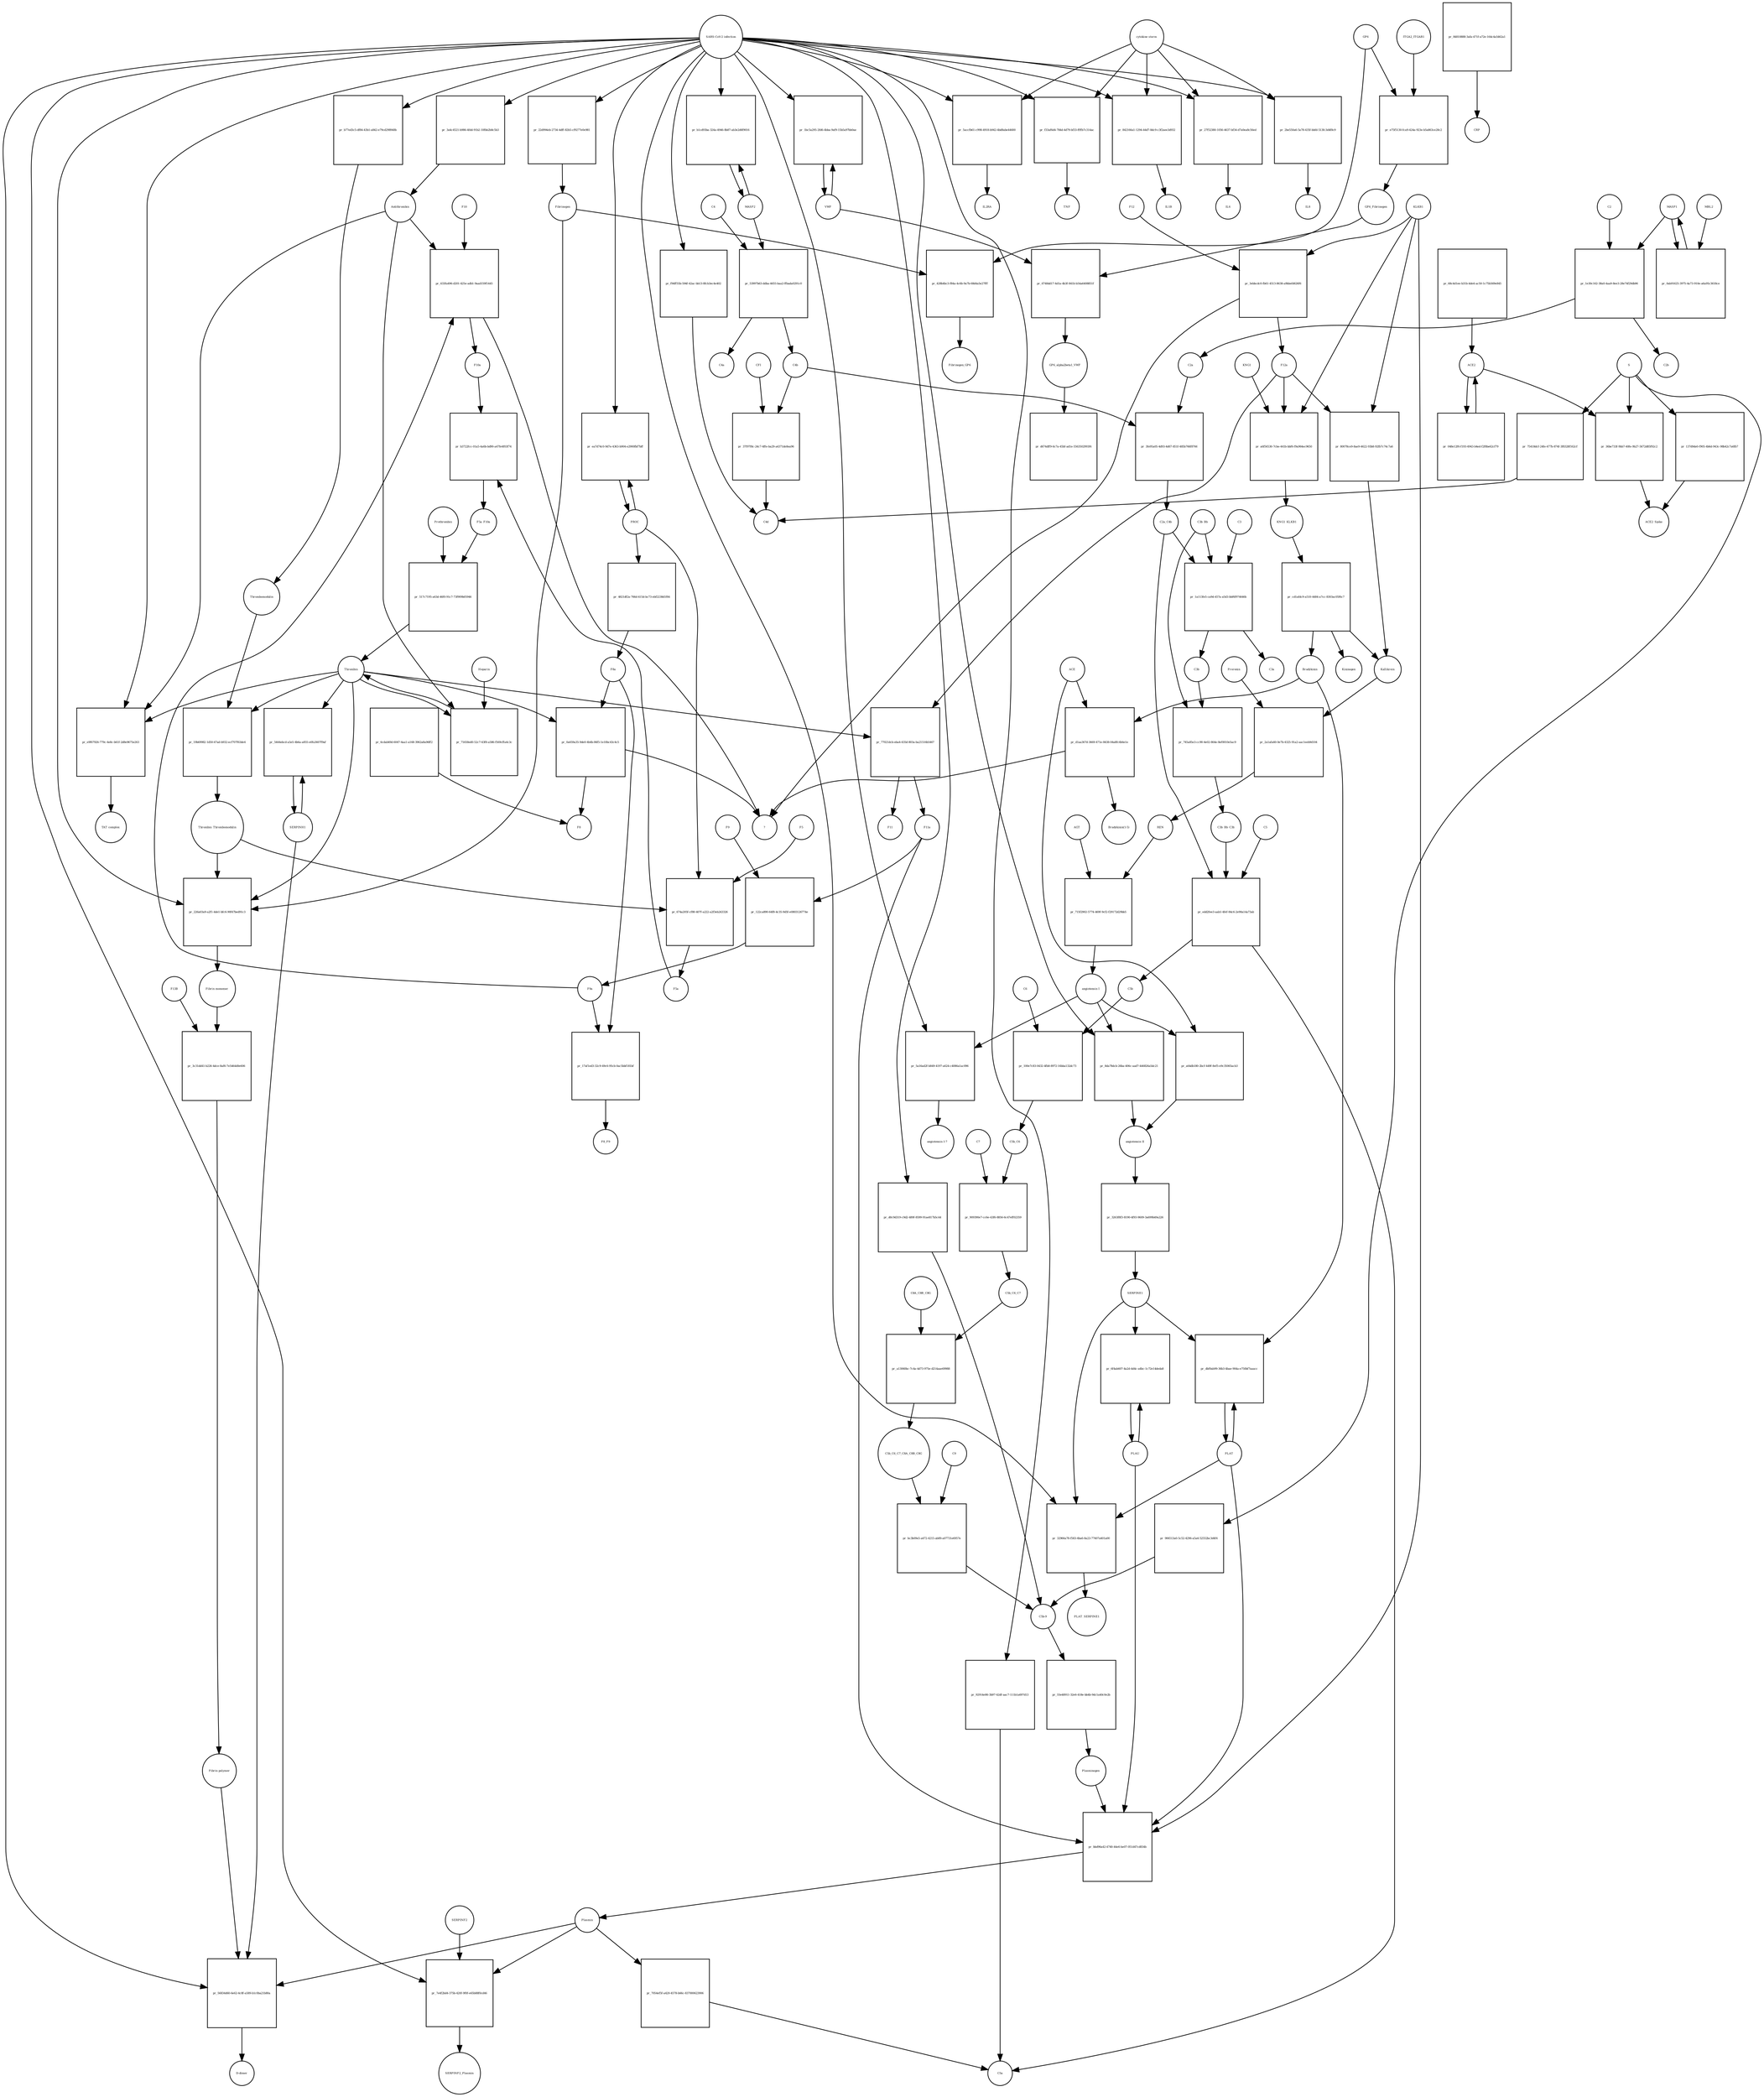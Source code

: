strict digraph  {
C4b [annotation="", bipartite=0, cls=macromolecule, fontsize=4, label=C4b, shape=circle];
"pr_3fe95a05-4d93-4d67-851f-485b766f8766" [annotation="", bipartite=1, cls=process, fontsize=4, label="pr_3fe95a05-4d93-4d67-851f-485b766f8766", shape=square];
C2a [annotation="", bipartite=0, cls=macromolecule, fontsize=4, label=C2a, shape=circle];
C2a_C4b [annotation="", bipartite=0, cls=complex, fontsize=4, label=C2a_C4b, shape=circle];
C3b [annotation="", bipartite=0, cls=macromolecule, fontsize=4, label=C3b, shape=circle];
"pr_745a85e3-cc90-4e02-864e-8ef0010e5ac9" [annotation="", bipartite=1, cls=process, fontsize=4, label="pr_745a85e3-cc90-4e02-864e-8ef0010e5ac9", shape=square];
C3b_Bb [annotation="urn_miriam_pubmed_12440962|urn_miriam_brenda_3.4.21.47", bipartite=0, cls=complex, fontsize=4, label=C3b_Bb, shape=circle];
C3b_Bb_C3b [annotation="urn_miriam_pubmed_12440962|urn_miriam_brenda_34.4.21.47", bipartite=0, cls=complex, fontsize=4, label=C3b_Bb_C3b, shape=circle];
"pr_37f97f8c-24c7-4ffe-ba29-a4371de8ea96" [annotation="", bipartite=1, cls=process, fontsize=4, label="pr_37f97f8c-24c7-4ffe-ba29-a4371de8ea96", shape=square];
C4d [annotation="", bipartite=0, cls=macromolecule, fontsize=4, label=C4d, shape=circle];
CFI [annotation="urn_miriam_hgnc_HGNC%3A2771", bipartite=0, cls=macromolecule, fontsize=4, label=CFI, shape=circle];
"pr_6cdab49d-6047-4aa1-a168-3962a8a96ff2" [annotation="", bipartite=1, cls=process, fontsize=4, label="pr_6cdab49d-6047-4aa1-a168-3962a8a96ff2", shape=square];
F8 [annotation="urn_miriam_hgnc_HGNC%3A3546", bipartite=0, cls=macromolecule, fontsize=4, label=F8, shape=circle];
"pr_3a4c4521-b986-4fdd-91b2-10fbb2b8c5b3" [annotation="", bipartite=1, cls=process, fontsize=4, label="pr_3a4c4521-b986-4fdd-91b2-10fbb2b8c5b3", shape=square];
Antithrombin [annotation="urn_miriam_hgnc_HGNC%3A775", bipartite=0, cls=macromolecule, fontsize=4, label=Antithrombin, shape=circle];
"SARS-CoV-2 infection" [annotation=urn_miriam_taxonomy_2697049, bipartite=0, cls=phenotype, fontsize=4, label="SARS-CoV-2 infection", shape=circle];
S [annotation="urn_miriam_uniprot_P0DTC2|urn_miriam_uniprot_P59594", bipartite=0, cls=macromolecule, fontsize=4, label=S, shape=circle];
"pr_137d9de0-f905-4b6d-943c-98b42c7a6fb7" [annotation="", bipartite=1, cls="omitted process", fontsize=4, label="pr_137d9de0-f905-4b6d-943c-98b42c7a6fb7", shape=square];
ACE2_Spike [annotation="", bipartite=0, cls=complex, fontsize=4, label=ACE2_Spike, shape=circle];
Bradykinin [annotation="urn_miriam_obo.chebi_CHEBI%3A3165", bipartite=0, cls=macromolecule, fontsize=4, label=Bradykinin, shape=circle];
"pr_d1aa367d-3669-471e-8438-04a8fc4b6e1e" [annotation="", bipartite=1, cls=process, fontsize=4, label="pr_d1aa367d-3669-471e-8438-04a8fc4b6e1e", shape=square];
"Bradykinin(1-5)" [annotation="", bipartite=0, cls=macromolecule, fontsize=4, label="Bradykinin(1-5)", shape=circle];
"?" [annotation="", bipartite=0, cls=macromolecule, fontsize=4, label="?", shape=circle];
ACE [annotation="urn_miriam_hgnc_HGNC%3A2707", bipartite=0, cls=macromolecule, fontsize=4, label=ACE, shape=circle];
ACE2 [annotation="urn_miriam_hgnc_HGNC%3A13557", bipartite=0, cls=macromolecule, fontsize=4, label=ACE2, shape=circle];
"pr_048e12f6-f193-4943-b4ed-f2f8be62cf79" [annotation="", bipartite=1, cls=process, fontsize=4, label="pr_048e12f6-f193-4943-b4ed-f2f8be62cf79", shape=square];
"pr_36be733f-9bb7-40fe-9b27-5672d85f92c2" [annotation="", bipartite=1, cls=process, fontsize=4, label="pr_36be733f-9bb7-40fe-9b27-5672d85f92c2", shape=square];
"pr_68c4d1ee-b31b-4de4-ac50-1c75b569e845" [annotation="", bipartite=1, cls=process, fontsize=4, label="pr_68c4d1ee-b31b-4de4-ac50-1c75b569e845", shape=square];
"angiotensin I" [annotation="urn_miriam_obo.chebi_CHEBI%3A2718", bipartite=0, cls="simple chemical", fontsize=4, label="angiotensin I", shape=circle];
"pr_5a16ad2f-b849-4197-a624-c4086a1ac096" [annotation="", bipartite=1, cls=process, fontsize=4, label="pr_5a16ad2f-b849-4197-a624-c4086a1ac096", shape=square];
"angiotensin I-7" [annotation="urn_miriam_obo.chebi_CHEBI%3A55438", bipartite=0, cls="simple chemical", fontsize=4, label="angiotensin I-7", shape=circle];
"pr_75418dcf-24fe-477b-874f-3f8328f162cf" [annotation="", bipartite=1, cls=process, fontsize=4, label="pr_75418dcf-24fe-477b-874f-3f8328f162cf", shape=square];
"pr_906513a0-5c52-4296-a5a4-52552bc3d4f4" [annotation="", bipartite=1, cls=process, fontsize=4, label="pr_906513a0-5c52-4296-a5a4-52552bc3d4f4", shape=square];
"C5b-9" [annotation="", bipartite=0, cls=complex, fontsize=4, label="C5b-9", shape=circle];
"pr_84810888-3afa-471f-a72e-164c4a5462a1" [annotation="", bipartite=1, cls=process, fontsize=4, label="pr_84810888-3afa-471f-a72e-164c4a5462a1", shape=square];
CRP [annotation="urn_miriam_hgnc_HGNC%3A2367", bipartite=0, cls=macromolecule, fontsize=4, label=CRP, shape=circle];
VWF [annotation="", bipartite=0, cls=macromolecule, fontsize=4, label=VWF, shape=circle];
"pr_1bc5a295-2fd6-4bba-9af9-15b5a97bb0ae" [annotation="", bipartite=1, cls=process, fontsize=4, label="pr_1bc5a295-2fd6-4bba-9af9-15b5a97bb0ae", shape=square];
PROC [annotation="urn_miriam_hgnc_HGNC%3A9451", bipartite=0, cls=macromolecule, fontsize=4, label=PROC, shape=circle];
"pr_ea7d74c0-9d7e-4363-b904-e2900fbf7bff" [annotation="", bipartite=1, cls=process, fontsize=4, label="pr_ea7d74c0-9d7e-4363-b904-e2900fbf7bff", shape=square];
"pr_f94ff55b-594f-42ac-bb13-8fcb3ec4e402" [annotation="", bipartite=1, cls=process, fontsize=4, label="pr_f94ff55b-594f-42ac-bb13-8fcb3ec4e402", shape=square];
Plasmin [annotation="urn_miriam_hgnc_HGNC%3A9051", bipartite=0, cls=macromolecule, fontsize=4, label=Plasmin, shape=circle];
"pr_7e4f2bd4-375b-420f-9f0f-e65b88f0cd46" [annotation="", bipartite=1, cls=process, fontsize=4, label="pr_7e4f2bd4-375b-420f-9f0f-e65b88f0cd46", shape=square];
SERPINF2 [annotation="urn_miriam_hgnc_HGNC%3A9075", bipartite=0, cls=macromolecule, fontsize=4, label=SERPINF2, shape=circle];
SERPINF2_Plasmin [annotation="", bipartite=0, cls=complex, fontsize=4, label=SERPINF2_Plasmin, shape=circle];
"pr_b77ed3c5-df84-43b1-a842-e79cd298948b" [annotation="", bipartite=1, cls=process, fontsize=4, label="pr_b77ed3c5-df84-43b1-a842-e79cd298948b", shape=square];
Thrombomodulin [annotation="urn_miriam_hgnc_HGNC%3A11784", bipartite=0, cls=macromolecule, fontsize=4, label=Thrombomodulin, shape=circle];
KLKB1 [annotation=urn_miriam_hgnc_6371, bipartite=0, cls=macromolecule, fontsize=4, label=KLKB1, shape=circle];
"pr_80078ce9-8ae9-4622-93b8-92fb7c74c7a6" [annotation="", bipartite=1, cls=process, fontsize=4, label="pr_80078ce9-8ae9-4622-93b8-92fb7c74c7a6", shape=square];
Kallikrein [annotation=urn_miriam_hgnc_6371, bipartite=0, cls=macromolecule, fontsize=4, label=Kallikrein, shape=circle];
F12a [annotation="urn_miriam_hgnc_HGNC%3A3530", bipartite=0, cls=macromolecule, fontsize=4, label=F12a, shape=circle];
KNG1_KLKB1 [annotation=urn_miriam_pubmed_17598838, bipartite=0, cls=complex, fontsize=4, label=KNG1_KLKB1, shape=circle];
"pr_cd1afdc9-a510-4484-a7cc-8303ac05f6c7" [annotation="", bipartite=1, cls=process, fontsize=4, label="pr_cd1afdc9-a510-4484-a7cc-8303ac05f6c7", shape=square];
Kininogen [annotation="urn_miriam_hgnc_HGNC%3A6383", bipartite=0, cls=macromolecule, fontsize=4, label=Kininogen, shape=circle];
"pr_d0c9d319-c9d2-489f-8599-91ae817b5c44" [annotation="", bipartite=1, cls=process, fontsize=4, label="pr_d0c9d319-c9d2-489f-8599-91ae817b5c44", shape=square];
"pr_92914e86-3b97-42df-aac7-111b1a697d13" [annotation="", bipartite=1, cls=process, fontsize=4, label="pr_92914e86-3b97-42df-aac7-111b1a697d13", shape=square];
C5a [annotation="", bipartite=0, cls=macromolecule, fontsize=4, label=C5a, shape=circle];
PLAT [annotation="urn_miriam_hgnc_HGNC%3A9051", bipartite=0, cls=macromolecule, fontsize=4, label=PLAT, shape=circle];
"pr_dbf0ab99-36b3-4bae-904a-e750bf7aaacc" [annotation="", bipartite=1, cls=process, fontsize=4, label="pr_dbf0ab99-36b3-4bae-904a-e750bf7aaacc", shape=square];
SERPINE1 [annotation="urn_miriam_hgnc_HGNC%3A8593", bipartite=0, cls=macromolecule, fontsize=4, label=SERPINE1, shape=circle];
AGT [annotation="urn_miriam_hgnc_HGNC%3A333", bipartite=0, cls=macromolecule, fontsize=4, label=AGT, shape=circle];
"pr_715f2902-5774-469f-9cf2-f29172d29bb5" [annotation="", bipartite=1, cls=process, fontsize=4, label="pr_715f2902-5774-469f-9cf2-f29172d29bb5", shape=square];
REN [annotation="urn_miriam_hgnc_HGNC%3A9958", bipartite=0, cls=macromolecule, fontsize=4, label=REN, shape=circle];
C2 [annotation="urn_miriam_hgnc_HGNC%3A1248", bipartite=0, cls=macromolecule, fontsize=4, label=C2, shape=circle];
"pr_1e30c162-38a0-4aa9-8ee3-28e74f29db96" [annotation="", bipartite=1, cls=process, fontsize=4, label="pr_1e30c162-38a0-4aa9-8ee3-28e74f29db96", shape=square];
C2b [annotation="", bipartite=0, cls=macromolecule, fontsize=4, label=C2b, shape=circle];
MASP1 [annotation="", bipartite=0, cls=macromolecule, fontsize=4, label=MASP1, shape=circle];
MASP2 [annotation="", bipartite=0, cls=macromolecule, fontsize=4, label=MASP2, shape=circle];
"pr_b1cd93ba-324a-4946-8b87-ab3e2d6f9016" [annotation="", bipartite=1, cls=process, fontsize=4, label="pr_b1cd93ba-324a-4946-8b87-ab3e2d6f9016", shape=square];
"pr_0ab91625-3975-4a73-910e-a6a95c3618ce" [annotation="", bipartite=1, cls=process, fontsize=4, label="pr_0ab91625-3975-4a73-910e-a6a95c3618ce", shape=square];
MBL2 [annotation=urn_miriam_hgnc_6902, bipartite=0, cls=macromolecule, fontsize=4, label=MBL2, shape=circle];
F10 [annotation="urn_miriam_hgnc_HGNC%3A3528", bipartite=0, cls=macromolecule, fontsize=4, label=F10, shape=circle];
"pr_633fa496-d201-425e-adb1-9aad159f1445" [annotation="", bipartite=1, cls=process, fontsize=4, label="pr_633fa496-d201-425e-adb1-9aad159f1445", shape=square];
F10a [annotation="urn_miriam_hgnc_HGNC%3A3528", bipartite=0, cls=macromolecule, fontsize=4, label=F10a, shape=circle];
F9a [annotation="", bipartite=0, cls=macromolecule, fontsize=4, label=F9a, shape=circle];
C3 [annotation="urn_miriam_hgnc_HGNC%3A1318", bipartite=0, cls=macromolecule, fontsize=4, label=C3, shape=circle];
"pr_1a113fe5-ca9d-457a-a5d3-bbf6f974646b" [annotation="", bipartite=1, cls=process, fontsize=4, label="pr_1a113fe5-ca9d-457a-a5d3-bbf6f974646b", shape=square];
C3a [annotation="", bipartite=0, cls=macromolecule, fontsize=4, label=C3a, shape=circle];
Prorenin [annotation="", bipartite=0, cls=macromolecule, fontsize=4, label=Prorenin, shape=circle];
"pr_2a1afa60-0e7b-4325-91a2-aac1eeb9d104" [annotation="", bipartite=1, cls=process, fontsize=4, label="pr_2a1afa60-0e7b-4325-91a2-aac1eeb9d104", shape=square];
F8a [annotation="urn_miriam_hgnc_HGNC%3A3546", bipartite=0, cls=macromolecule, fontsize=4, label=F8a, shape=circle];
"pr_0a659a35-9de0-4b4b-86f5-1e10bc43c4c5" [annotation="", bipartite=1, cls=process, fontsize=4, label="pr_0a659a35-9de0-4b4b-86f5-1e10bc43c4c5", shape=square];
Thrombin [annotation="urn_miriam_hgnc_HGNC%3A3535", bipartite=0, cls=macromolecule, fontsize=4, label=Thrombin, shape=circle];
"pr_71658ed0-52c7-43f8-a586-f569cffa4c3c" [annotation="", bipartite=1, cls=process, fontsize=4, label="pr_71658ed0-52c7-43f8-a586-f569cffa4c3c", shape=square];
Heparin [annotation="urn_miriam_pubmed_708377|urn_miriam_obo.chebi_CHEBI%3A28304", bipartite=0, cls="simple chemical", fontsize=4, label=Heparin, shape=circle];
"pr_a64db180-2bcf-449f-8ef5-e9c35065acb3" [annotation="", bipartite=1, cls=process, fontsize=4, label="pr_a64db180-2bcf-449f-8ef5-e9c35065acb3", shape=square];
"angiotensin II" [annotation="urn_miriam_obo.chebi_CHEBI%3A2718", bipartite=0, cls="simple chemical", fontsize=4, label="angiotensin II", shape=circle];
PLAU [annotation="", bipartite=0, cls=macromolecule, fontsize=4, label=PLAU, shape=circle];
"pr_6f4ab607-4a2d-4d4c-a4bc-1c72e14deda8" [annotation="", bipartite=1, cls=process, fontsize=4, label="pr_6f4ab607-4a2d-4d4c-a4bc-1c72e14deda8", shape=square];
F12 [annotation="urn_miriam_hgnc_HGNC%3A3530", bipartite=0, cls=macromolecule, fontsize=4, label=F12, shape=circle];
"pr_3ebbcdc0-fb61-4513-8638-a9bbefd626f6" [annotation="", bipartite=1, cls=process, fontsize=4, label="pr_3ebbcdc0-fb61-4513-8638-a9bbefd626f6", shape=square];
"pr_77021dcb-eba4-435d-803a-ba21516b5467" [annotation="", bipartite=1, cls=process, fontsize=4, label="pr_77021dcb-eba4-435d-803a-ba21516b5467", shape=square];
F11 [annotation="urn_miriam_hgnc_HGNC%3A3529", bipartite=0, cls=macromolecule, fontsize=4, label=F11, shape=circle];
F11a [annotation="urn_miriam_hgnc_HGNC%3A3529", bipartite=0, cls=macromolecule, fontsize=4, label=F11a, shape=circle];
C4 [annotation="", bipartite=0, cls=macromolecule, fontsize=4, label=C4, shape=circle];
"pr_53997b63-ddba-4655-baa2-ffbada0291c0" [annotation="", bipartite=1, cls=process, fontsize=4, label="pr_53997b63-ddba-4655-baa2-ffbada0291c0", shape=square];
C4a [annotation="", bipartite=0, cls=macromolecule, fontsize=4, label=C4a, shape=circle];
"pr_32966a78-f583-4ba6-8a23-77407a401a00" [annotation="", bipartite=1, cls=process, fontsize=4, label="pr_32966a78-f583-4ba6-8a23-77407a401a00", shape=square];
PLAT_SERPINE1 [annotation=urn_miriam_pubmed_22449964, bipartite=0, cls=complex, fontsize=4, label=PLAT_SERPINE1, shape=circle];
"pr_17af1ed3-32c9-49c6-95cb-0ac5bbf181bf" [annotation="", bipartite=1, cls=process, fontsize=4, label="pr_17af1ed3-32c9-49c6-95cb-0ac5bbf181bf", shape=square];
F8_F9 [annotation=urn_miriam_pubmed_22471307, bipartite=0, cls=complex, fontsize=4, label=F8_F9, shape=circle];
"pr_b3722fcc-01a5-4a6b-bd90-a47fe4f03f74" [annotation="", bipartite=1, cls=process, fontsize=4, label="pr_b3722fcc-01a5-4a6b-bd90-a47fe4f03f74", shape=square];
F5a [annotation="urn_miriam_hgnc_HGNC%3A3542", bipartite=0, cls=macromolecule, fontsize=4, label=F5a, shape=circle];
F5a_F10a [annotation=urn_miriam_pubmed_2303476, bipartite=0, cls=complex, fontsize=4, label=F5a_F10a, shape=circle];
F5 [annotation="urn_miriam_hgnc_HGNC%3A3541", bipartite=0, cls=macromolecule, fontsize=4, label=F5, shape=circle];
"pr_674a205f-cf80-407f-a222-a2f3eb243326" [annotation="", bipartite=1, cls=process, fontsize=4, label="pr_674a205f-cf80-407f-a222-a2f3eb243326", shape=square];
Thrombin_Thrombomodulin [annotation="urn_miriam_pubmed_6282863|urn_miriam_taxonomy_9986", bipartite=0, cls=complex, fontsize=4, label=Thrombin_Thrombomodulin, shape=circle];
SERPINH1 [annotation="urn_miriam_hgnc_HGNC%3A1546", bipartite=0, cls=macromolecule, fontsize=4, label=SERPINH1, shape=circle];
"pr_5444ebcd-a5e5-4b6a-a855-e0fa3607f9af" [annotation="", bipartite=1, cls=process, fontsize=4, label="pr_5444ebcd-a5e5-4b6a-a855-e0fa3607f9af", shape=square];
Fibrinogen [annotation=urn_miriam_pubmed_19296670, bipartite=0, cls=complex, fontsize=4, label=Fibrinogen, shape=circle];
"pr_226a03a9-a2f1-4de1-bfc6-90f47bed91c3" [annotation="", bipartite=1, cls=process, fontsize=4, label="pr_226a03a9-a2f1-4de1-bfc6-90f47bed91c3", shape=square];
"Fibrin monomer" [annotation="", bipartite=0, cls=macromolecule, fontsize=4, label="Fibrin monomer", shape=circle];
C5 [annotation="urn_miriam_hgnc_HGNC%3A1331", bipartite=0, cls=macromolecule, fontsize=4, label=C5, shape=circle];
"pr_edd2fee3-aab1-4fef-84c6-2e90a14a73ab" [annotation="", bipartite=1, cls=process, fontsize=4, label="pr_edd2fee3-aab1-4fef-84c6-2e90a14a73ab", shape=square];
C5b [annotation="", bipartite=0, cls=macromolecule, fontsize=4, label=C5b, shape=circle];
"pr_100e7c83-0432-4fb8-8972-16bba132dc73" [annotation="", bipartite=1, cls=process, fontsize=4, label="pr_100e7c83-0432-4fb8-8972-16bba132dc73", shape=square];
C6 [annotation="urn_miriam_hgnc_HGNC%3A1339", bipartite=0, cls=macromolecule, fontsize=4, label=C6, shape=circle];
C5b_C6 [annotation="", bipartite=0, cls=complex, fontsize=4, label=C5b_C6, shape=circle];
"pr_909390e7-cc6e-43f6-8856-6c47eff02359" [annotation="", bipartite=1, cls=process, fontsize=4, label="pr_909390e7-cc6e-43f6-8856-6c47eff02359", shape=square];
C7 [annotation="urn_miriam_hgnc_HGNC%3A1346", bipartite=0, cls=macromolecule, fontsize=4, label=C7, shape=circle];
C5b_C6_C7 [annotation=urn_miriam_pubmed_28630159, bipartite=0, cls=complex, fontsize=4, label=C5b_C6_C7, shape=circle];
"pr_a13060bc-7c4a-4d73-975e-d214aae69988" [annotation="", bipartite=1, cls=process, fontsize=4, label="pr_a13060bc-7c4a-4d73-975e-d214aae69988", shape=square];
C8A_C8B_C8G [annotation="", bipartite=0, cls=complex, fontsize=4, label=C8A_C8B_C8G, shape=circle];
C5b_C6_C7_C8A_C8B_C8G [annotation=urn_miriam_pubmed_28630159, bipartite=0, cls=complex, fontsize=4, label=C5b_C6_C7_C8A_C8B_C8G, shape=circle];
"pr_bc3b09e5-a472-4215-ab89-a07731e6957e" [annotation="", bipartite=1, cls=process, fontsize=4, label="pr_bc3b09e5-a472-4215-ab89-a07731e6957e", shape=square];
C9 [annotation="urn_miriam_hgnc_HGNC%3A1358", bipartite=0, cls=macromolecule, fontsize=4, label=C9, shape=circle];
"pr_8da78dcb-26ba-406c-aad7-446826a5dc21" [annotation="", bipartite=1, cls=process, fontsize=4, label="pr_8da78dcb-26ba-406c-aad7-446826a5dc21", shape=square];
"pr_842166a1-1294-44d7-8dc9-c3f2aee3d932" [annotation="", bipartite=1, cls=process, fontsize=4, label="pr_842166a1-1294-44d7-8dc9-c3f2aee3d932", shape=square];
IL1B [annotation=urn_miriam_hgnc_5992, bipartite=0, cls=macromolecule, fontsize=4, label=IL1B, shape=circle];
"cytokine storm" [annotation=urn_miriam_pubmed_2504360, bipartite=0, cls=phenotype, fontsize=4, label="cytokine storm", shape=circle];
"pr_22d994eb-2734-4dff-82b5-cf9277e0e981" [annotation="", bipartite=1, cls=process, fontsize=4, label="pr_22d994eb-2734-4dff-82b5-cf9277e0e981", shape=square];
"pr_27f52380-1056-4637-bf34-d7a0ea8c56ed" [annotation="", bipartite=1, cls=process, fontsize=4, label="pr_27f52380-1056-4637-bf34-d7a0ea8c56ed", shape=square];
IL6 [annotation=urn_miriam_hgnc_6018, bipartite=0, cls=macromolecule, fontsize=4, label=IL6, shape=circle];
"pr_2be550a6-5a78-435f-bbfd-513fc3d4f8c9" [annotation="", bipartite=1, cls=process, fontsize=4, label="pr_2be550a6-5a78-435f-bbfd-513fc3d4f8c9", shape=square];
IL8 [annotation="urn_miriam_hgnc_HGNC%3A6025", bipartite=0, cls=macromolecule, fontsize=4, label=IL8, shape=circle];
"pr_5accfb61-c998-4918-b942-4bd8abe44600" [annotation="", bipartite=1, cls=process, fontsize=4, label="pr_5accfb61-c998-4918-b942-4bd8abe44600", shape=square];
IL2RA [annotation="urn_miriam_hgnc_HGNC%3A6008", bipartite=0, cls=macromolecule, fontsize=4, label=IL2RA, shape=circle];
Plasminogen [annotation="urn_miriam_hgnc_HGNC%3A9071", bipartite=0, cls=macromolecule, fontsize=4, label=Plasminogen, shape=circle];
"pr_bbd96a42-4740-44e6-be07-051d47cd834b" [annotation="", bipartite=1, cls=process, fontsize=4, label="pr_bbd96a42-4740-44e6-be07-051d47cd834b", shape=square];
"pr_e9f67926-779c-4e8c-b61f-2d8e9675e263" [annotation="", bipartite=1, cls=process, fontsize=4, label="pr_e9f67926-779c-4e8c-b61f-2d8e9675e263", shape=square];
"TAT complex" [annotation=urn_miriam_pubmed_22930518, bipartite=0, cls=complex, fontsize=4, label="TAT complex", shape=circle];
Prothrombin [annotation="urn_miriam_hgnc_HGNC%3A3535", bipartite=0, cls=macromolecule, fontsize=4, label=Prothrombin, shape=circle];
"pr_517c7195-a63d-46f0-91c7-73f909b05946" [annotation="", bipartite=1, cls=process, fontsize=4, label="pr_517c7195-a63d-46f0-91c7-73f909b05946", shape=square];
"pr_4821df2a-766d-415d-bc73-ebf2238d1f84" [annotation="", bipartite=1, cls=process, fontsize=4, label="pr_4821df2a-766d-415d-bc73-ebf2238d1f84", shape=square];
"pr_3263f8f3-8190-4f93-9609-3a699b49a226" [annotation="", bipartite=1, cls=process, fontsize=4, label="pr_3263f8f3-8190-4f93-9609-3a699b49a226", shape=square];
"pr_19b69982-1d50-47ad-b932-ecf707f63de4" [annotation="", bipartite=1, cls=process, fontsize=4, label="pr_19b69982-1d50-47ad-b932-ecf707f63de4", shape=square];
F9 [annotation="urn_miriam_hgnc_HGNC%3A35531", bipartite=0, cls=macromolecule, fontsize=4, label=F9, shape=circle];
"pr_122ca890-64f8-4c35-9d5f-e0803126774e" [annotation="", bipartite=1, cls=process, fontsize=4, label="pr_122ca890-64f8-4c35-9d5f-e0803126774e", shape=square];
"pr_a6f56530-7cbe-441b-bbf6-f9a964ec9650" [annotation="", bipartite=1, cls=process, fontsize=4, label="pr_a6f56530-7cbe-441b-bbf6-f9a964ec9650", shape=square];
KNG1 [annotation=urn_miriam_hgnc_6383, bipartite=0, cls=macromolecule, fontsize=4, label=KNG1, shape=circle];
"pr_55e48911-32e6-418e-bb4b-9dc1a40c0e2b" [annotation="", bipartite=1, cls=process, fontsize=4, label="pr_55e48911-32e6-418e-bb4b-9dc1a40c0e2b", shape=square];
"pr_7054ef5f-a420-4578-b66c-837000623906" [annotation="", bipartite=1, cls=process, fontsize=4, label="pr_7054ef5f-a420-4578-b66c-837000623906", shape=square];
"pr_f33af6d4-784d-4d79-bf33-ffffb7c314ac" [annotation="", bipartite=1, cls=process, fontsize=4, label="pr_f33af6d4-784d-4d79-bf33-ffffb7c314ac", shape=square];
TNF [annotation=urn_miriam_hgnc_11892, bipartite=0, cls=macromolecule, fontsize=4, label=TNF, shape=circle];
"pr_3c31dd41-b226-4dce-8af6-7e5464d0e606" [annotation="", bipartite=1, cls=process, fontsize=4, label="pr_3c31dd41-b226-4dce-8af6-7e5464d0e606", shape=square];
"Fibrin polymer" [annotation="", bipartite=0, cls=macromolecule, fontsize=4, label="Fibrin polymer", shape=circle];
F13B [annotation="", bipartite=0, cls=macromolecule, fontsize=4, label=F13B, shape=circle];
"pr_56834d60-6e62-4c8f-a589-b1c0ba21b80a" [annotation="", bipartite=1, cls=process, fontsize=4, label="pr_56834d60-6e62-4c8f-a589-b1c0ba21b80a", shape=square];
"D-dimer" [annotation=urn_miriam_pubmed_19008457, bipartite=0, cls=macromolecule, fontsize=4, label="D-dimer", shape=circle];
GP6_alpha2beta1_VWF [annotation="", bipartite=0, cls=complex, fontsize=4, label=GP6_alpha2beta1_VWF, shape=circle];
"pr_d674dff9-6c7a-45bf-ad1e-5563502993f4" [annotation="", bipartite=1, cls="omitted process", fontsize=4, label="pr_d674dff9-6c7a-45bf-ad1e-5563502993f4", shape=square];
GP6 [annotation=urn_miriam_hgnc_14388, bipartite=0, cls=macromolecule, fontsize=4, label=GP6, shape=circle];
"pr_e75f5130-fca9-424a-923e-b5a863ce28c2" [annotation="", bipartite=1, cls=process, fontsize=4, label="pr_e75f5130-fca9-424a-923e-b5a863ce28c2", shape=square];
ITGA2_ITGAB1 [annotation="urn_miriam_intact_EBI-16428357", bipartite=0, cls=complex, fontsize=4, label=ITGA2_ITGAB1, shape=circle];
GP6_Fibrinogen [annotation="", bipartite=0, cls=complex, fontsize=4, label=GP6_Fibrinogen, shape=circle];
"pr_6748dd17-4d1a-4b3f-841b-b54a6408851f" [annotation="", bipartite=1, cls=process, fontsize=4, label="pr_6748dd17-4d1a-4b3f-841b-b54a6408851f", shape=square];
"pr_428b4bc3-f84a-4c6b-9a7b-68d4a5e27fff" [annotation="", bipartite=1, cls=process, fontsize=4, label="pr_428b4bc3-f84a-4c6b-9a7b-68d4a5e27fff", shape=square];
Fibrinogen_GP6 [annotation=urn_miriam_pubmed_19296670, bipartite=0, cls=complex, fontsize=4, label=Fibrinogen_GP6, shape=circle];
C4b -> "pr_3fe95a05-4d93-4d67-851f-485b766f8766"  [annotation="", interaction_type=consumption];
C4b -> "pr_37f97f8c-24c7-4ffe-ba29-a4371de8ea96"  [annotation="", interaction_type=consumption];
"pr_3fe95a05-4d93-4d67-851f-485b766f8766" -> C2a_C4b  [annotation="", interaction_type=production];
C2a -> "pr_3fe95a05-4d93-4d67-851f-485b766f8766"  [annotation="", interaction_type=consumption];
C2a_C4b -> "pr_1a113fe5-ca9d-457a-a5d3-bbf6f974646b"  [annotation=urn_miriam_pubmed_12440962, interaction_type=catalysis];
C2a_C4b -> "pr_edd2fee3-aab1-4fef-84c6-2e90a14a73ab"  [annotation=urn_miriam_pubmed_28630159, interaction_type=catalysis];
C3b -> "pr_745a85e3-cc90-4e02-864e-8ef0010e5ac9"  [annotation="", interaction_type=consumption];
"pr_745a85e3-cc90-4e02-864e-8ef0010e5ac9" -> C3b_Bb_C3b  [annotation="", interaction_type=production];
C3b_Bb -> "pr_745a85e3-cc90-4e02-864e-8ef0010e5ac9"  [annotation="", interaction_type=consumption];
C3b_Bb -> "pr_1a113fe5-ca9d-457a-a5d3-bbf6f974646b"  [annotation=urn_miriam_pubmed_12440962, interaction_type=catalysis];
C3b_Bb_C3b -> "pr_edd2fee3-aab1-4fef-84c6-2e90a14a73ab"  [annotation=urn_miriam_pubmed_28630159, interaction_type=catalysis];
"pr_37f97f8c-24c7-4ffe-ba29-a4371de8ea96" -> C4d  [annotation="", interaction_type=production];
CFI -> "pr_37f97f8c-24c7-4ffe-ba29-a4371de8ea96"  [annotation=urn_miriam_pubmed_19362461, interaction_type=catalysis];
"pr_6cdab49d-6047-4aa1-a168-3962a8a96ff2" -> F8  [annotation="", interaction_type=production];
"pr_3a4c4521-b986-4fdd-91b2-10fbb2b8c5b3" -> Antithrombin  [annotation="", interaction_type=production];
Antithrombin -> "pr_633fa496-d201-425e-adb1-9aad159f1445"  [annotation="urn_miriam_pubmed_11551226|urn_miriam_pubmed_15853774", interaction_type=inhibition];
Antithrombin -> "pr_71658ed0-52c7-43f8-a586-f569cffa4c3c"  [annotation=urn_miriam_pubmed_15853774, interaction_type=inhibition];
Antithrombin -> "pr_e9f67926-779c-4e8c-b61f-2d8e9675e263"  [annotation="", interaction_type=consumption];
"SARS-CoV-2 infection" -> "pr_3a4c4521-b986-4fdd-91b2-10fbb2b8c5b3"  [annotation=urn_miriam_pubmed_32302438, interaction_type="necessary stimulation"];
"SARS-CoV-2 infection" -> "pr_5a16ad2f-b849-4197-a624-c4086a1ac096"  [annotation=urn_miriam_pubmed_23392115, interaction_type=inhibition];
"SARS-CoV-2 infection" -> "pr_1bc5a295-2fd6-4bba-9af9-15b5a97bb0ae"  [annotation=urn_miriam_pubmed_32367170, interaction_type="necessary stimulation"];
"SARS-CoV-2 infection" -> "pr_ea7d74c0-9d7e-4363-b904-e2900fbf7bff"  [annotation=urn_miriam_pubmed_32302438, interaction_type="necessary stimulation"];
"SARS-CoV-2 infection" -> "pr_f94ff55b-594f-42ac-bb13-8fcb3ec4e402"  [annotation=urn_miriam_pubmed_32299776, interaction_type=stimulation];
"SARS-CoV-2 infection" -> "pr_7e4f2bd4-375b-420f-9f0f-e65b88f0cd46"  [annotation="urn_miriam_pubmed_2437112|urn_miriam_doi_10.1101%2F2020.04.25.20077842", interaction_type=stimulation];
"SARS-CoV-2 infection" -> "pr_b77ed3c5-df84-43b1-a842-e79cd298948b"  [annotation="urn_miriam_doi_10.1101%2F2020.04.25.20077842", interaction_type="necessary stimulation"];
"SARS-CoV-2 infection" -> "pr_d0c9d319-c9d2-489f-8599-91ae817b5c44"  [annotation=urn_miriam_pmc_PMC7260598, interaction_type="necessary stimulation"];
"SARS-CoV-2 infection" -> "pr_92914e86-3b97-42df-aac7-111b1a697d13"  [annotation=urn_miriam_pmc_PMC7260598, interaction_type="necessary stimulation"];
"SARS-CoV-2 infection" -> "pr_b1cd93ba-324a-4946-8b87-ab3e2d6f9016"  [annotation="urn_miriam_pubmed_11290788|urn_miriam_pubmed_32299776", interaction_type=stimulation];
"SARS-CoV-2 infection" -> "pr_32966a78-f583-4ba6-8a23-77407a401a00"  [annotation="urn_miriam_pubmed_22449964|urn_miriam_doi_10.1101%2F2020.04.25.20077842", interaction_type="necessary stimulation"];
"SARS-CoV-2 infection" -> "pr_226a03a9-a2f1-4de1-bfc6-90f47bed91c3"  [annotation="urn_miriam_pubmed_6282863|urn_miriam_pubmed_28228446|urn_miriam_pubmed_2117226", interaction_type="necessary stimulation"];
"SARS-CoV-2 infection" -> "pr_8da78dcb-26ba-406c-aad7-446826a5dc21"  [annotation=urn_miriam_pubmed_32048163, interaction_type=catalysis];
"SARS-CoV-2 infection" -> "pr_842166a1-1294-44d7-8dc9-c3f2aee3d932"  [annotation=urn_miriam_pubmed_32171193, interaction_type=stimulation];
"SARS-CoV-2 infection" -> "pr_22d994eb-2734-4dff-82b5-cf9277e0e981"  [annotation="", interaction_type=consumption];
"SARS-CoV-2 infection" -> "pr_27f52380-1056-4637-bf34-d7a0ea8c56ed"  [annotation=urn_miriam_pubmed_32286245, interaction_type=stimulation];
"SARS-CoV-2 infection" -> "pr_2be550a6-5a78-435f-bbfd-513fc3d4f8c9"  [annotation=urn_miriam_pubmed_32286245, interaction_type=stimulation];
"SARS-CoV-2 infection" -> "pr_5accfb61-c998-4918-b942-4bd8abe44600"  [annotation=urn_miriam_pubmed_32286245, interaction_type=stimulation];
"SARS-CoV-2 infection" -> "pr_e9f67926-779c-4e8c-b61f-2d8e9675e263"  [annotation="urn_miriam_pubmed_22930518|urn_miriam_doi_10.1101%2F2020.04.25.20077842", interaction_type="necessary stimulation"];
"SARS-CoV-2 infection" -> "pr_f33af6d4-784d-4d79-bf33-ffffb7c314ac"  [annotation=urn_miriam_pubmed_32504360, interaction_type=stimulation];
"SARS-CoV-2 infection" -> "pr_56834d60-6e62-4c8f-a589-b1c0ba21b80a"  [annotation="urn_miriam_pubmed_29096812|urn_miriam_pubmed_10574983|urn_miriam_pubmed_32172226", interaction_type="necessary stimulation"];
S -> "pr_137d9de0-f905-4b6d-943c-98b42c7a6fb7"  [annotation="", interaction_type=consumption];
S -> "pr_36be733f-9bb7-40fe-9b27-5672d85f92c2"  [annotation="", interaction_type=consumption];
S -> "pr_75418dcf-24fe-477b-874f-3f8328f162cf"  [annotation="", interaction_type=consumption];
S -> "pr_906513a0-5c52-4296-a5a4-52552bc3d4f4"  [annotation="", interaction_type=consumption];
"pr_137d9de0-f905-4b6d-943c-98b42c7a6fb7" -> ACE2_Spike  [annotation="", interaction_type=production];
Bradykinin -> "pr_d1aa367d-3669-471e-8438-04a8fc4b6e1e"  [annotation="", interaction_type=consumption];
Bradykinin -> "pr_dbf0ab99-36b3-4bae-904a-e750bf7aaacc"  [annotation="urn_miriam_pubmed_10373228|urn_miriam_pubmed_2769655", interaction_type=catalysis];
"pr_d1aa367d-3669-471e-8438-04a8fc4b6e1e" -> "Bradykinin(1-5)"  [annotation="", interaction_type=production];
"pr_d1aa367d-3669-471e-8438-04a8fc4b6e1e" -> "?"  [annotation="", interaction_type=production];
ACE -> "pr_d1aa367d-3669-471e-8438-04a8fc4b6e1e"  [annotation=urn_miriam_pubmed_10969042, interaction_type=catalysis];
ACE -> "pr_a64db180-2bcf-449f-8ef5-e9c35065acb3"  [annotation="urn_miriam_taxonomy_9606|urn_miriam_pubmed_190881|urn_miriam_pubmed_10969042", interaction_type=catalysis];
ACE2 -> "pr_048e12f6-f193-4943-b4ed-f2f8be62cf79"  [annotation="", interaction_type=consumption];
ACE2 -> "pr_36be733f-9bb7-40fe-9b27-5672d85f92c2"  [annotation="", interaction_type=consumption];
"pr_048e12f6-f193-4943-b4ed-f2f8be62cf79" -> ACE2  [annotation="", interaction_type=production];
"pr_36be733f-9bb7-40fe-9b27-5672d85f92c2" -> ACE2_Spike  [annotation="", interaction_type=production];
"pr_68c4d1ee-b31b-4de4-ac50-1c75b569e845" -> ACE2  [annotation="", interaction_type=production];
"angiotensin I" -> "pr_5a16ad2f-b849-4197-a624-c4086a1ac096"  [annotation="", interaction_type=consumption];
"angiotensin I" -> "pr_a64db180-2bcf-449f-8ef5-e9c35065acb3"  [annotation="", interaction_type=consumption];
"angiotensin I" -> "pr_8da78dcb-26ba-406c-aad7-446826a5dc21"  [annotation="", interaction_type=consumption];
"pr_5a16ad2f-b849-4197-a624-c4086a1ac096" -> "angiotensin I-7"  [annotation="", interaction_type=production];
"pr_75418dcf-24fe-477b-874f-3f8328f162cf" -> C4d  [annotation="", interaction_type=production];
"pr_906513a0-5c52-4296-a5a4-52552bc3d4f4" -> "C5b-9"  [annotation="", interaction_type=production];
"C5b-9" -> "pr_55e48911-32e6-418e-bb4b-9dc1a40c0e2b"  [annotation="", interaction_type=consumption];
"pr_84810888-3afa-471f-a72e-164c4a5462a1" -> CRP  [annotation="", interaction_type=production];
VWF -> "pr_1bc5a295-2fd6-4bba-9af9-15b5a97bb0ae"  [annotation="", interaction_type=consumption];
VWF -> "pr_6748dd17-4d1a-4b3f-841b-b54a6408851f"  [annotation="", interaction_type=consumption];
"pr_1bc5a295-2fd6-4bba-9af9-15b5a97bb0ae" -> VWF  [annotation="", interaction_type=production];
PROC -> "pr_ea7d74c0-9d7e-4363-b904-e2900fbf7bff"  [annotation="", interaction_type=consumption];
PROC -> "pr_674a205f-cf80-407f-a222-a2f3eb243326"  [annotation="urn_miriam_pubmed_6282863|urn_miriam_pubmed_6572921|urn_miriam_pubmed_2322551", interaction_type=inhibition];
PROC -> "pr_4821df2a-766d-415d-bc73-ebf2238d1f84"  [annotation="", interaction_type=consumption];
"pr_ea7d74c0-9d7e-4363-b904-e2900fbf7bff" -> PROC  [annotation="", interaction_type=production];
"pr_f94ff55b-594f-42ac-bb13-8fcb3ec4e402" -> C4d  [annotation="", interaction_type=production];
Plasmin -> "pr_7e4f2bd4-375b-420f-9f0f-e65b88f0cd46"  [annotation="", interaction_type=consumption];
Plasmin -> "pr_7054ef5f-a420-4578-b66c-837000623906"  [annotation="urn_miriam_pubmed_27077125|urn_miriam_taxonomy_10090", interaction_type="necessary stimulation"];
Plasmin -> "pr_56834d60-6e62-4c8f-a589-b1c0ba21b80a"  [annotation="urn_miriam_pubmed_29096812|urn_miriam_pubmed_10574983|urn_miriam_pubmed_32172226", interaction_type=catalysis];
"pr_7e4f2bd4-375b-420f-9f0f-e65b88f0cd46" -> SERPINF2_Plasmin  [annotation="", interaction_type=production];
SERPINF2 -> "pr_7e4f2bd4-375b-420f-9f0f-e65b88f0cd46"  [annotation="", interaction_type=consumption];
"pr_b77ed3c5-df84-43b1-a842-e79cd298948b" -> Thrombomodulin  [annotation="", interaction_type=production];
Thrombomodulin -> "pr_19b69982-1d50-47ad-b932-ecf707f63de4"  [annotation="", interaction_type=consumption];
KLKB1 -> "pr_80078ce9-8ae9-4622-93b8-92fb7c74c7a6"  [annotation="", interaction_type=consumption];
KLKB1 -> "pr_3ebbcdc0-fb61-4513-8638-a9bbefd626f6"  [annotation=urn_miriam_pubmed_21304106, interaction_type=catalysis];
KLKB1 -> "pr_bbd96a42-4740-44e6-be07-051d47cd834b"  [annotation=urn_miriam_pubmed_3850647, interaction_type=catalysis];
KLKB1 -> "pr_a6f56530-7cbe-441b-bbf6-f9a964ec9650"  [annotation="", interaction_type=consumption];
"pr_80078ce9-8ae9-4622-93b8-92fb7c74c7a6" -> Kallikrein  [annotation="", interaction_type=production];
Kallikrein -> "pr_2a1afa60-0e7b-4325-91a2-aac1eeb9d104"  [annotation=urn_miriam_pubmed_12793984, interaction_type=catalysis];
F12a -> "pr_80078ce9-8ae9-4622-93b8-92fb7c74c7a6"  [annotation=urn_miriam_pubmed_21304106, interaction_type=catalysis];
F12a -> "pr_77021dcb-eba4-435d-803a-ba21516b5467"  [annotation="", interaction_type=consumption];
F12a -> "pr_a6f56530-7cbe-441b-bbf6-f9a964ec9650"  [annotation=urn_miriam_pubmed_7944388, interaction_type=catalysis];
KNG1_KLKB1 -> "pr_cd1afdc9-a510-4484-a7cc-8303ac05f6c7"  [annotation=urn_miriam_isbn_9781482204049, interaction_type=catalysis];
"pr_cd1afdc9-a510-4484-a7cc-8303ac05f6c7" -> Kininogen  [annotation="", interaction_type=production];
"pr_cd1afdc9-a510-4484-a7cc-8303ac05f6c7" -> Bradykinin  [annotation="", interaction_type=production];
"pr_cd1afdc9-a510-4484-a7cc-8303ac05f6c7" -> Kallikrein  [annotation="", interaction_type=production];
"pr_d0c9d319-c9d2-489f-8599-91ae817b5c44" -> "C5b-9"  [annotation="", interaction_type=production];
"pr_92914e86-3b97-42df-aac7-111b1a697d13" -> C5a  [annotation="", interaction_type=production];
PLAT -> "pr_dbf0ab99-36b3-4bae-904a-e750bf7aaacc"  [annotation="", interaction_type=consumption];
PLAT -> "pr_32966a78-f583-4ba6-8a23-77407a401a00"  [annotation="", interaction_type=consumption];
PLAT -> "pr_bbd96a42-4740-44e6-be07-051d47cd834b"  [annotation=urn_miriam_pubmed_3850647, interaction_type=catalysis];
"pr_dbf0ab99-36b3-4bae-904a-e750bf7aaacc" -> PLAT  [annotation="", interaction_type=production];
SERPINE1 -> "pr_dbf0ab99-36b3-4bae-904a-e750bf7aaacc"  [annotation="urn_miriam_pubmed_10373228|urn_miriam_pubmed_2769655", interaction_type=inhibition];
SERPINE1 -> "pr_6f4ab607-4a2d-4d4c-a4bc-1c72e14deda8"  [annotation=urn_miriam_pubmed_21199867, interaction_type=inhibition];
SERPINE1 -> "pr_32966a78-f583-4ba6-8a23-77407a401a00"  [annotation="", interaction_type=consumption];
AGT -> "pr_715f2902-5774-469f-9cf2-f29172d29bb5"  [annotation="", interaction_type=consumption];
"pr_715f2902-5774-469f-9cf2-f29172d29bb5" -> "angiotensin I"  [annotation="", interaction_type=production];
REN -> "pr_715f2902-5774-469f-9cf2-f29172d29bb5"  [annotation="urn_miriam_pubmed_10585461|urn_miriam_pubmed_30934934|urn_miriam_pubmed_6172448|urn_miriam_taxonomy_9606", interaction_type=catalysis];
C2 -> "pr_1e30c162-38a0-4aa9-8ee3-28e74f29db96"  [annotation="", interaction_type=consumption];
"pr_1e30c162-38a0-4aa9-8ee3-28e74f29db96" -> C2a  [annotation="", interaction_type=production];
"pr_1e30c162-38a0-4aa9-8ee3-28e74f29db96" -> C2b  [annotation="", interaction_type=production];
MASP1 -> "pr_1e30c162-38a0-4aa9-8ee3-28e74f29db96"  [annotation=urn_miriam_pubmed_10946292, interaction_type=catalysis];
MASP1 -> "pr_0ab91625-3975-4a73-910e-a6a95c3618ce"  [annotation="", interaction_type=consumption];
MASP2 -> "pr_b1cd93ba-324a-4946-8b87-ab3e2d6f9016"  [annotation="", interaction_type=consumption];
MASP2 -> "pr_53997b63-ddba-4655-baa2-ffbada0291c0"  [annotation=urn_miriam_pubmed_21664989, interaction_type=catalysis];
"pr_b1cd93ba-324a-4946-8b87-ab3e2d6f9016" -> MASP2  [annotation="", interaction_type=production];
"pr_0ab91625-3975-4a73-910e-a6a95c3618ce" -> MASP1  [annotation="", interaction_type=production];
MBL2 -> "pr_0ab91625-3975-4a73-910e-a6a95c3618ce"  [annotation=urn_miriam_pubmed_11290788, interaction_type=stimulation];
F10 -> "pr_633fa496-d201-425e-adb1-9aad159f1445"  [annotation="", interaction_type=consumption];
"pr_633fa496-d201-425e-adb1-9aad159f1445" -> F10a  [annotation="", interaction_type=production];
"pr_633fa496-d201-425e-adb1-9aad159f1445" -> "?"  [annotation="", interaction_type=production];
F10a -> "pr_b3722fcc-01a5-4a6b-bd90-a47fe4f03f74"  [annotation="", interaction_type=consumption];
F9a -> "pr_633fa496-d201-425e-adb1-9aad159f1445"  [annotation="urn_miriam_pubmed_11551226|urn_miriam_pubmed_15853774", interaction_type=catalysis];
F9a -> "pr_17af1ed3-32c9-49c6-95cb-0ac5bbf181bf"  [annotation="", interaction_type=consumption];
C3 -> "pr_1a113fe5-ca9d-457a-a5d3-bbf6f974646b"  [annotation="", interaction_type=consumption];
"pr_1a113fe5-ca9d-457a-a5d3-bbf6f974646b" -> C3a  [annotation="", interaction_type=production];
"pr_1a113fe5-ca9d-457a-a5d3-bbf6f974646b" -> C3b  [annotation="", interaction_type=production];
Prorenin -> "pr_2a1afa60-0e7b-4325-91a2-aac1eeb9d104"  [annotation="", interaction_type=consumption];
"pr_2a1afa60-0e7b-4325-91a2-aac1eeb9d104" -> REN  [annotation="", interaction_type=production];
F8a -> "pr_0a659a35-9de0-4b4b-86f5-1e10bc43c4c5"  [annotation="", interaction_type=consumption];
F8a -> "pr_17af1ed3-32c9-49c6-95cb-0ac5bbf181bf"  [annotation="", interaction_type=consumption];
"pr_0a659a35-9de0-4b4b-86f5-1e10bc43c4c5" -> F8  [annotation="", interaction_type=production];
"pr_0a659a35-9de0-4b4b-86f5-1e10bc43c4c5" -> "?"  [annotation="", interaction_type=production];
Thrombin -> "pr_0a659a35-9de0-4b4b-86f5-1e10bc43c4c5"  [annotation=urn_miriam_pubmed_15746105, interaction_type=catalysis];
Thrombin -> "pr_71658ed0-52c7-43f8-a586-f569cffa4c3c"  [annotation="", interaction_type=consumption];
Thrombin -> "pr_77021dcb-eba4-435d-803a-ba21516b5467"  [annotation="urn_miriam_pubmed_21304106|urn_miriam_pubmed_8631976", interaction_type=catalysis];
Thrombin -> "pr_5444ebcd-a5e5-4b6a-a855-e0fa3607f9af"  [annotation=urn_miriam_pubmed_23809134, interaction_type=catalysis];
Thrombin -> "pr_226a03a9-a2f1-4de1-bfc6-90f47bed91c3"  [annotation="urn_miriam_pubmed_6282863|urn_miriam_pubmed_28228446|urn_miriam_pubmed_2117226", interaction_type=catalysis];
Thrombin -> "pr_e9f67926-779c-4e8c-b61f-2d8e9675e263"  [annotation="", interaction_type=consumption];
Thrombin -> "pr_19b69982-1d50-47ad-b932-ecf707f63de4"  [annotation="", interaction_type=consumption];
"pr_71658ed0-52c7-43f8-a586-f569cffa4c3c" -> Thrombin  [annotation="", interaction_type=production];
Heparin -> "pr_71658ed0-52c7-43f8-a586-f569cffa4c3c"  [annotation=urn_miriam_pubmed_15853774, interaction_type=catalysis];
"pr_a64db180-2bcf-449f-8ef5-e9c35065acb3" -> "angiotensin II"  [annotation="", interaction_type=production];
"angiotensin II" -> "pr_3263f8f3-8190-4f93-9609-3a699b49a226"  [annotation="", interaction_type=consumption];
PLAU -> "pr_6f4ab607-4a2d-4d4c-a4bc-1c72e14deda8"  [annotation="", interaction_type=consumption];
PLAU -> "pr_bbd96a42-4740-44e6-be07-051d47cd834b"  [annotation=urn_miriam_pubmed_3850647, interaction_type=catalysis];
"pr_6f4ab607-4a2d-4d4c-a4bc-1c72e14deda8" -> PLAU  [annotation="", interaction_type=production];
F12 -> "pr_3ebbcdc0-fb61-4513-8638-a9bbefd626f6"  [annotation="", interaction_type=consumption];
"pr_3ebbcdc0-fb61-4513-8638-a9bbefd626f6" -> F12a  [annotation="", interaction_type=production];
"pr_3ebbcdc0-fb61-4513-8638-a9bbefd626f6" -> "?"  [annotation="", interaction_type=production];
"pr_77021dcb-eba4-435d-803a-ba21516b5467" -> F11  [annotation="", interaction_type=production];
"pr_77021dcb-eba4-435d-803a-ba21516b5467" -> F11a  [annotation="", interaction_type=production];
F11a -> "pr_bbd96a42-4740-44e6-be07-051d47cd834b"  [annotation=urn_miriam_pubmed_3850647, interaction_type=catalysis];
F11a -> "pr_122ca890-64f8-4c35-9d5f-e0803126774e"  [annotation=urn_miriam_pubmed_9100000, interaction_type=catalysis];
C4 -> "pr_53997b63-ddba-4655-baa2-ffbada0291c0"  [annotation="", interaction_type=consumption];
"pr_53997b63-ddba-4655-baa2-ffbada0291c0" -> C4b  [annotation="", interaction_type=production];
"pr_53997b63-ddba-4655-baa2-ffbada0291c0" -> C4a  [annotation="", interaction_type=production];
"pr_32966a78-f583-4ba6-8a23-77407a401a00" -> PLAT_SERPINE1  [annotation="", interaction_type=production];
"pr_17af1ed3-32c9-49c6-95cb-0ac5bbf181bf" -> F8_F9  [annotation="", interaction_type=production];
"pr_b3722fcc-01a5-4a6b-bd90-a47fe4f03f74" -> F5a_F10a  [annotation="", interaction_type=production];
F5a -> "pr_b3722fcc-01a5-4a6b-bd90-a47fe4f03f74"  [annotation="", interaction_type=consumption];
F5a_F10a -> "pr_517c7195-a63d-46f0-91c7-73f909b05946"  [annotation="urn_miriam_pubmed_4430674|urn_miriam_pubmed_3818642", interaction_type=catalysis];
F5 -> "pr_674a205f-cf80-407f-a222-a2f3eb243326"  [annotation="", interaction_type=consumption];
"pr_674a205f-cf80-407f-a222-a2f3eb243326" -> F5a  [annotation="", interaction_type=production];
Thrombin_Thrombomodulin -> "pr_674a205f-cf80-407f-a222-a2f3eb243326"  [annotation="urn_miriam_pubmed_6282863|urn_miriam_pubmed_6572921|urn_miriam_pubmed_2322551", interaction_type=inhibition];
Thrombin_Thrombomodulin -> "pr_226a03a9-a2f1-4de1-bfc6-90f47bed91c3"  [annotation="urn_miriam_pubmed_6282863|urn_miriam_pubmed_28228446|urn_miriam_pubmed_2117226", interaction_type=inhibition];
SERPINH1 -> "pr_5444ebcd-a5e5-4b6a-a855-e0fa3607f9af"  [annotation="", interaction_type=consumption];
SERPINH1 -> "pr_56834d60-6e62-4c8f-a589-b1c0ba21b80a"  [annotation="urn_miriam_pubmed_29096812|urn_miriam_pubmed_10574983|urn_miriam_pubmed_32172226", interaction_type=catalysis];
"pr_5444ebcd-a5e5-4b6a-a855-e0fa3607f9af" -> SERPINH1  [annotation="", interaction_type=production];
Fibrinogen -> "pr_226a03a9-a2f1-4de1-bfc6-90f47bed91c3"  [annotation="", interaction_type=consumption];
Fibrinogen -> "pr_428b4bc3-f84a-4c6b-9a7b-68d4a5e27fff"  [annotation="", interaction_type=consumption];
"pr_226a03a9-a2f1-4de1-bfc6-90f47bed91c3" -> "Fibrin monomer"  [annotation="", interaction_type=production];
"Fibrin monomer" -> "pr_3c31dd41-b226-4dce-8af6-7e5464d0e606"  [annotation="", interaction_type=consumption];
C5 -> "pr_edd2fee3-aab1-4fef-84c6-2e90a14a73ab"  [annotation="", interaction_type=consumption];
"pr_edd2fee3-aab1-4fef-84c6-2e90a14a73ab" -> C5b  [annotation="", interaction_type=production];
"pr_edd2fee3-aab1-4fef-84c6-2e90a14a73ab" -> C5a  [annotation="", interaction_type=production];
C5b -> "pr_100e7c83-0432-4fb8-8972-16bba132dc73"  [annotation="", interaction_type=consumption];
"pr_100e7c83-0432-4fb8-8972-16bba132dc73" -> C5b_C6  [annotation="", interaction_type=production];
C6 -> "pr_100e7c83-0432-4fb8-8972-16bba132dc73"  [annotation="", interaction_type=consumption];
C5b_C6 -> "pr_909390e7-cc6e-43f6-8856-6c47eff02359"  [annotation="", interaction_type=consumption];
"pr_909390e7-cc6e-43f6-8856-6c47eff02359" -> C5b_C6_C7  [annotation="", interaction_type=production];
C7 -> "pr_909390e7-cc6e-43f6-8856-6c47eff02359"  [annotation="", interaction_type=consumption];
C5b_C6_C7 -> "pr_a13060bc-7c4a-4d73-975e-d214aae69988"  [annotation="", interaction_type=consumption];
"pr_a13060bc-7c4a-4d73-975e-d214aae69988" -> C5b_C6_C7_C8A_C8B_C8G  [annotation="", interaction_type=production];
C8A_C8B_C8G -> "pr_a13060bc-7c4a-4d73-975e-d214aae69988"  [annotation="", interaction_type=consumption];
C5b_C6_C7_C8A_C8B_C8G -> "pr_bc3b09e5-a472-4215-ab89-a07731e6957e"  [annotation="", interaction_type=consumption];
"pr_bc3b09e5-a472-4215-ab89-a07731e6957e" -> "C5b-9"  [annotation="", interaction_type=production];
C9 -> "pr_bc3b09e5-a472-4215-ab89-a07731e6957e"  [annotation="", interaction_type=consumption];
"pr_8da78dcb-26ba-406c-aad7-446826a5dc21" -> "angiotensin II"  [annotation="", interaction_type=production];
"pr_842166a1-1294-44d7-8dc9-c3f2aee3d932" -> IL1B  [annotation="", interaction_type=production];
"cytokine storm" -> "pr_842166a1-1294-44d7-8dc9-c3f2aee3d932"  [annotation=urn_miriam_pubmed_32171193, interaction_type=stimulation];
"cytokine storm" -> "pr_27f52380-1056-4637-bf34-d7a0ea8c56ed"  [annotation=urn_miriam_pubmed_32286245, interaction_type=stimulation];
"cytokine storm" -> "pr_2be550a6-5a78-435f-bbfd-513fc3d4f8c9"  [annotation=urn_miriam_pubmed_32286245, interaction_type=stimulation];
"cytokine storm" -> "pr_5accfb61-c998-4918-b942-4bd8abe44600"  [annotation=urn_miriam_pubmed_32286245, interaction_type=stimulation];
"cytokine storm" -> "pr_f33af6d4-784d-4d79-bf33-ffffb7c314ac"  [annotation=urn_miriam_pubmed_32504360, interaction_type=stimulation];
"pr_22d994eb-2734-4dff-82b5-cf9277e0e981" -> Fibrinogen  [annotation="", interaction_type=production];
"pr_27f52380-1056-4637-bf34-d7a0ea8c56ed" -> IL6  [annotation="", interaction_type=production];
"pr_2be550a6-5a78-435f-bbfd-513fc3d4f8c9" -> IL8  [annotation="", interaction_type=production];
"pr_5accfb61-c998-4918-b942-4bd8abe44600" -> IL2RA  [annotation="", interaction_type=production];
Plasminogen -> "pr_bbd96a42-4740-44e6-be07-051d47cd834b"  [annotation="", interaction_type=consumption];
"pr_bbd96a42-4740-44e6-be07-051d47cd834b" -> Plasmin  [annotation="", interaction_type=production];
"pr_e9f67926-779c-4e8c-b61f-2d8e9675e263" -> "TAT complex"  [annotation="", interaction_type=production];
Prothrombin -> "pr_517c7195-a63d-46f0-91c7-73f909b05946"  [annotation="", interaction_type=consumption];
"pr_517c7195-a63d-46f0-91c7-73f909b05946" -> Thrombin  [annotation="", interaction_type=production];
"pr_4821df2a-766d-415d-bc73-ebf2238d1f84" -> F8a  [annotation="", interaction_type=production];
"pr_3263f8f3-8190-4f93-9609-3a699b49a226" -> SERPINE1  [annotation="", interaction_type=production];
"pr_19b69982-1d50-47ad-b932-ecf707f63de4" -> Thrombin_Thrombomodulin  [annotation="", interaction_type=production];
F9 -> "pr_122ca890-64f8-4c35-9d5f-e0803126774e"  [annotation="", interaction_type=consumption];
"pr_122ca890-64f8-4c35-9d5f-e0803126774e" -> F9a  [annotation="", interaction_type=production];
"pr_a6f56530-7cbe-441b-bbf6-f9a964ec9650" -> KNG1_KLKB1  [annotation="", interaction_type=production];
KNG1 -> "pr_a6f56530-7cbe-441b-bbf6-f9a964ec9650"  [annotation="", interaction_type=consumption];
"pr_55e48911-32e6-418e-bb4b-9dc1a40c0e2b" -> Plasminogen  [annotation="", interaction_type=production];
"pr_7054ef5f-a420-4578-b66c-837000623906" -> C5a  [annotation="", interaction_type=production];
"pr_f33af6d4-784d-4d79-bf33-ffffb7c314ac" -> TNF  [annotation="", interaction_type=production];
"pr_3c31dd41-b226-4dce-8af6-7e5464d0e606" -> "Fibrin polymer"  [annotation="", interaction_type=production];
"Fibrin polymer" -> "pr_56834d60-6e62-4c8f-a589-b1c0ba21b80a"  [annotation="", interaction_type=consumption];
F13B -> "pr_3c31dd41-b226-4dce-8af6-7e5464d0e606"  [annotation="urn_miriam_pubmed_29096812|urn_miriam_pubmed_7577232", interaction_type=catalysis];
"pr_56834d60-6e62-4c8f-a589-b1c0ba21b80a" -> "D-dimer"  [annotation="", interaction_type=production];
GP6_alpha2beta1_VWF -> "pr_d674dff9-6c7a-45bf-ad1e-5563502993f4"  [annotation="", interaction_type=consumption];
GP6 -> "pr_e75f5130-fca9-424a-923e-b5a863ce28c2"  [annotation="", interaction_type=consumption];
GP6 -> "pr_428b4bc3-f84a-4c6b-9a7b-68d4a5e27fff"  [annotation="", interaction_type=consumption];
"pr_e75f5130-fca9-424a-923e-b5a863ce28c2" -> GP6_Fibrinogen  [annotation="", interaction_type=production];
ITGA2_ITGAB1 -> "pr_e75f5130-fca9-424a-923e-b5a863ce28c2"  [annotation="", interaction_type=consumption];
GP6_Fibrinogen -> "pr_6748dd17-4d1a-4b3f-841b-b54a6408851f"  [annotation="", interaction_type=consumption];
"pr_6748dd17-4d1a-4b3f-841b-b54a6408851f" -> GP6_alpha2beta1_VWF  [annotation="", interaction_type=production];
"pr_428b4bc3-f84a-4c6b-9a7b-68d4a5e27fff" -> Fibrinogen_GP6  [annotation="", interaction_type=production];
}
